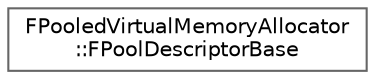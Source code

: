 digraph "Graphical Class Hierarchy"
{
 // INTERACTIVE_SVG=YES
 // LATEX_PDF_SIZE
  bgcolor="transparent";
  edge [fontname=Helvetica,fontsize=10,labelfontname=Helvetica,labelfontsize=10];
  node [fontname=Helvetica,fontsize=10,shape=box,height=0.2,width=0.4];
  rankdir="LR";
  Node0 [id="Node000000",label="FPooledVirtualMemoryAllocator\l::FPoolDescriptorBase",height=0.2,width=0.4,color="grey40", fillcolor="white", style="filled",URL="$db/d16/structFPooledVirtualMemoryAllocator_1_1FPoolDescriptorBase.html",tooltip="A structure that describes a pool of a particular size."];
}
